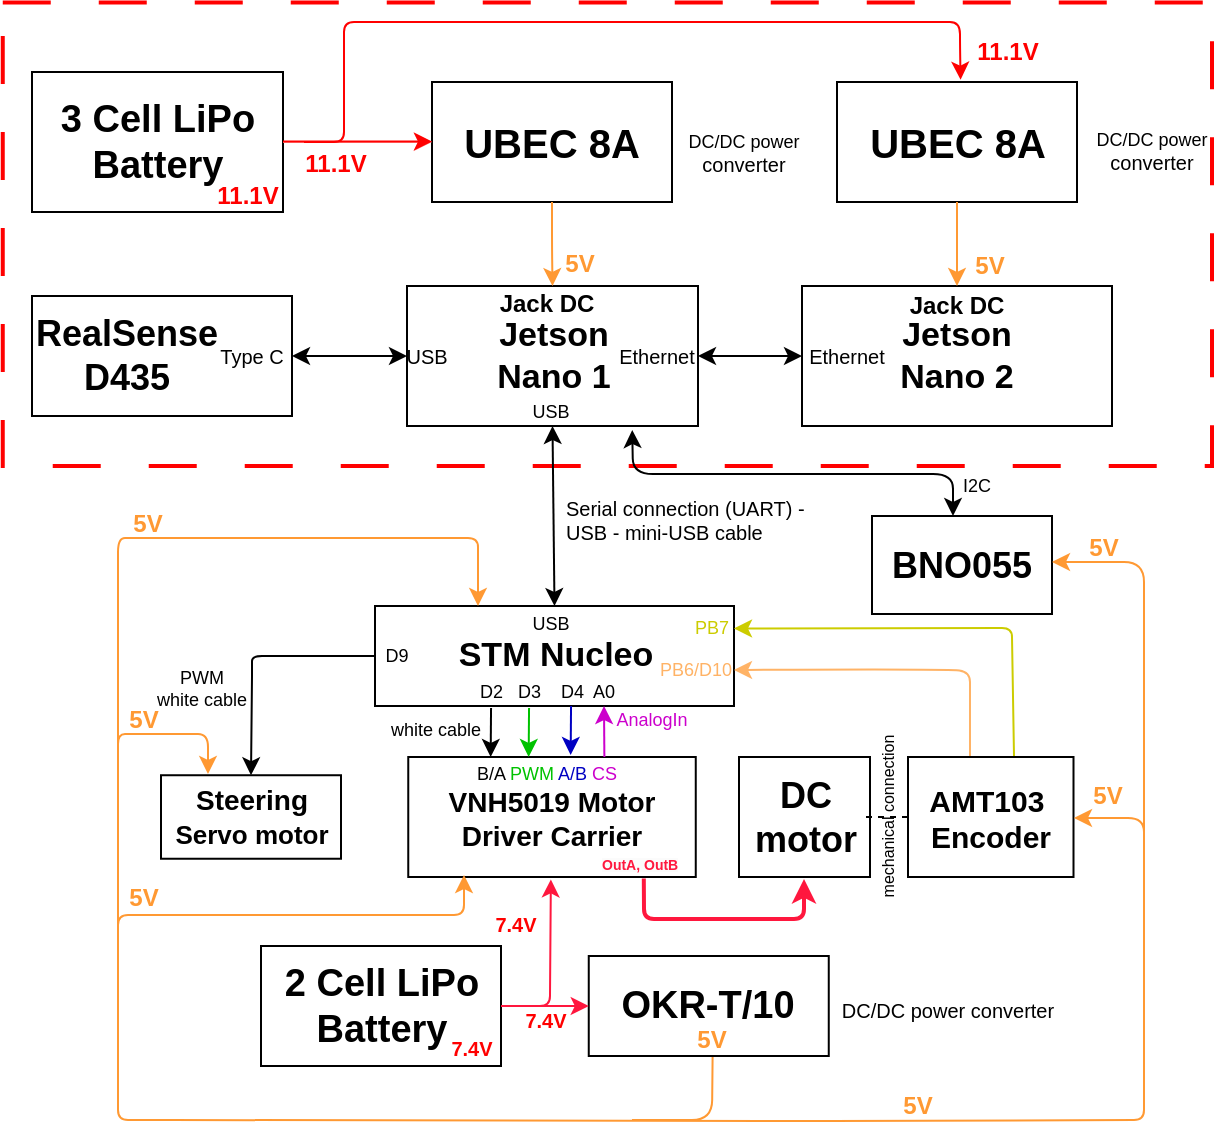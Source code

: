 <mxfile version="21.0.6" type="google"><diagram name="Page-1" id="26aviijhejgkpWva5UpD"><mxGraphModel grid="1" page="1" gridSize="10" guides="1" tooltips="1" connect="1" arrows="1" fold="1" pageScale="1" pageWidth="850" pageHeight="1100" math="0" shadow="0"><root><mxCell id="0"/><mxCell id="1" parent="0"/><mxCell id="Xjdbvp1AvMAKc51lzgk4-1" value="" style="rounded=0;whiteSpace=wrap;html=1;dashed=1;dashPattern=12 12;strokeWidth=2;strokeColor=#FF0000;" vertex="1" parent="1"><mxGeometry x="5.38" y="-1.75" width="604.62" height="231.75" as="geometry"/></mxCell><mxCell id="NX366wI_wWwzhS0xy80S-1" value="&lt;font size=&quot;1&quot; style=&quot;&quot;&gt;&lt;b style=&quot;font-size: 17px;&quot;&gt;Jetson &lt;br&gt;Nano 1&lt;/b&gt;&lt;/font&gt;" style="rounded=0;whiteSpace=wrap;html=1;" vertex="1" parent="1"><mxGeometry x="207.5" y="140" width="145.5" height="70" as="geometry"/></mxCell><mxCell id="NX366wI_wWwzhS0xy80S-7" value="&lt;div style=&quot;&quot;&gt;&lt;b style=&quot;font-size: 18px; background-color: initial;&quot;&gt;RealSense&lt;/b&gt;&lt;/div&gt;&lt;font style=&quot;font-size: 18px;&quot;&gt;&lt;div style=&quot;text-align: center;&quot;&gt;&lt;b style=&quot;background-color: initial;&quot;&gt;D435&lt;/b&gt;&lt;/div&gt;&lt;/font&gt;" style="rounded=0;whiteSpace=wrap;html=1;align=left;" vertex="1" parent="1"><mxGeometry x="20" y="145" width="130" height="60" as="geometry"/></mxCell><mxCell id="NX366wI_wWwzhS0xy80S-10" value="&lt;b style=&quot;font-size: 19px;&quot;&gt;3 Cell LiPo&lt;br style=&quot;font-size: 19px;&quot;&gt;Battery&lt;/b&gt;" style="rounded=0;whiteSpace=wrap;html=1;fontSize=19;" vertex="1" parent="1"><mxGeometry x="20" y="33" width="125.5" height="70" as="geometry"/></mxCell><mxCell id="NX366wI_wWwzhS0xy80S-12" value="&lt;font style=&quot;font-size: 12px;&quot;&gt;11.1V&lt;/font&gt;" style="text;html=1;strokeColor=none;fillColor=none;align=center;verticalAlign=middle;whiteSpace=wrap;rounded=0;fontSize=11;fontColor=#ff0000;fontStyle=1" vertex="1" parent="1"><mxGeometry x="108" y="85" width="40" height="20" as="geometry"/></mxCell><mxCell id="NX366wI_wWwzhS0xy80S-13" value="&lt;font style=&quot;font-size: 20px;&quot;&gt;UBEC 8A&lt;/font&gt;" style="rounded=0;whiteSpace=wrap;html=1;fontStyle=1" vertex="1" parent="1"><mxGeometry x="422.5" y="38" width="120" height="60" as="geometry"/></mxCell><mxCell id="RiyYANlnNusntao9J5rx-6" value="&lt;div style=&quot;&quot;&gt;&lt;b style=&quot;background-color: initial; border-color: var(--border-color); font-size: 17px;&quot;&gt;Jetson&lt;/b&gt;&lt;/div&gt;&lt;b style=&quot;border-color: var(--border-color); font-size: 17px;&quot;&gt;Nano 2&lt;/b&gt;" style="rounded=0;whiteSpace=wrap;html=1;align=center;" vertex="1" parent="1"><mxGeometry x="405" y="140" width="155" height="70" as="geometry"/></mxCell><mxCell id="RiyYANlnNusntao9J5rx-9" value="" style="curved=1;endArrow=classic;html=1;rounded=0;strokeColor=#FF9933;fontSize=16;fontColor=#ffc2c2;" edge="1" parent="1"><mxGeometry width="50" height="50" relative="1" as="geometry"><mxPoint x="94" y="557" as="sourcePoint"/><mxPoint x="108" y="384" as="targetPoint"/><Array as="points"><mxPoint x="73" y="557"/><mxPoint x="63" y="557"/><mxPoint x="63" y="547"/><mxPoint x="63" y="401"/><mxPoint x="63" y="374"/><mxPoint x="63" y="364"/><mxPoint x="70" y="364"/><mxPoint x="98" y="364"/><mxPoint x="108" y="364"/><mxPoint x="108" y="377"/></Array></mxGeometry></mxCell><mxCell id="RiyYANlnNusntao9J5rx-12" value="" style="endArrow=classic;startArrow=classic;html=1;rounded=0;strokeColor=#000000;fontSize=16;fontColor=#ffc2c2;entryX=0;entryY=0.5;entryDx=0;entryDy=0;exitX=1;exitY=0.5;exitDx=0;exitDy=0;" edge="1" parent="1" source="NX366wI_wWwzhS0xy80S-7" target="NX366wI_wWwzhS0xy80S-1"><mxGeometry width="50" height="50" relative="1" as="geometry"><mxPoint x="319" y="180" as="sourcePoint"/><mxPoint x="369" y="130" as="targetPoint"/></mxGeometry></mxCell><mxCell id="RiyYANlnNusntao9J5rx-13" value="" style="endArrow=classic;startArrow=classic;html=1;rounded=0;strokeColor=#000000;fontSize=16;fontColor=#ffc2c2;entryX=0;entryY=0.5;entryDx=0;entryDy=0;exitX=1;exitY=0.5;exitDx=0;exitDy=0;" edge="1" parent="1" source="NX366wI_wWwzhS0xy80S-1" target="RiyYANlnNusntao9J5rx-6"><mxGeometry width="50" height="50" relative="1" as="geometry"><mxPoint x="323.5" y="179.8" as="sourcePoint"/><mxPoint x="363.5" y="179.8" as="targetPoint"/></mxGeometry></mxCell><mxCell id="RiyYANlnNusntao9J5rx-17" value="&lt;font color=&quot;#ff9933&quot; style=&quot;font-size: 12px;&quot;&gt;5V&lt;/font&gt;" style="text;html=1;strokeColor=none;fillColor=none;align=center;verticalAlign=middle;whiteSpace=wrap;rounded=0;fontSize=11;fontColor=#ff0000;fontStyle=1" vertex="1" parent="1"><mxGeometry x="56" y="347" width="40" height="20" as="geometry"/></mxCell><mxCell id="RiyYANlnNusntao9J5rx-19" value="&lt;font color=&quot;#ff9933&quot; style=&quot;font-size: 12px;&quot;&gt;5V&lt;/font&gt;" style="text;html=1;strokeColor=none;fillColor=none;align=center;verticalAlign=middle;whiteSpace=wrap;rounded=0;fontSize=11;fontColor=#ff0000;fontStyle=1" vertex="1" parent="1"><mxGeometry x="479.38" y="120" width="40" height="20" as="geometry"/></mxCell><mxCell id="RiyYANlnNusntao9J5rx-31" value="Serial connection (UART) - &lt;br&gt;USB - mini-USB cable" style="text;html=1;strokeColor=none;fillColor=none;align=left;verticalAlign=middle;whiteSpace=wrap;rounded=0;fontSize=10;fontColor=#000000;" vertex="1" parent="1"><mxGeometry x="285.38" y="249" width="150" height="15" as="geometry"/></mxCell><mxCell id="RiyYANlnNusntao9J5rx-33" value="&lt;font color=&quot;#000000&quot; style=&quot;font-weight: normal; font-size: 9px;&quot;&gt;USB&lt;/font&gt;" style="text;html=1;strokeColor=none;fillColor=none;align=center;verticalAlign=middle;whiteSpace=wrap;rounded=0;fontSize=11;fontColor=#ff0000;fontStyle=1" vertex="1" parent="1"><mxGeometry x="263.5" y="194" width="31" height="16" as="geometry"/></mxCell><mxCell id="RiyYANlnNusntao9J5rx-34" value="&lt;font color=&quot;#000000&quot; style=&quot;font-weight: normal; font-size: 10px;&quot;&gt;USB&lt;/font&gt;" style="text;html=1;strokeColor=none;fillColor=none;align=center;verticalAlign=middle;whiteSpace=wrap;rounded=0;fontSize=11;fontColor=#ff0000;fontStyle=1" vertex="1" parent="1"><mxGeometry x="263.5" y="300" width="31" height="16" as="geometry"/></mxCell><mxCell id="RiyYANlnNusntao9J5rx-35" value="&lt;font color=&quot;#000000&quot; style=&quot;font-size: 12px;&quot;&gt;Jack DC&lt;/font&gt;" style="text;html=1;strokeColor=none;fillColor=none;align=center;verticalAlign=middle;whiteSpace=wrap;rounded=0;fontSize=11;fontColor=#ff0000;fontStyle=1" vertex="1" parent="1"><mxGeometry x="455" y="140" width="55" height="20" as="geometry"/></mxCell><mxCell id="RiyYANlnNusntao9J5rx-36" value="&lt;font color=&quot;#000000&quot; style=&quot;font-weight: normal; font-size: 10px;&quot;&gt;USB&lt;/font&gt;" style="text;html=1;strokeColor=none;fillColor=none;align=center;verticalAlign=middle;whiteSpace=wrap;rounded=0;fontSize=11;fontColor=#ff0000;fontStyle=1" vertex="1" parent="1"><mxGeometry x="202" y="167" width="31" height="16" as="geometry"/></mxCell><mxCell id="RiyYANlnNusntao9J5rx-37" value="&lt;font color=&quot;#000000&quot; style=&quot;font-weight: normal; font-size: 10px;&quot;&gt;Type C&lt;/font&gt;" style="text;html=1;strokeColor=none;fillColor=none;align=center;verticalAlign=middle;whiteSpace=wrap;rounded=0;fontSize=11;fontColor=#ff0000;fontStyle=1" vertex="1" parent="1"><mxGeometry x="110" y="167" width="40" height="16" as="geometry"/></mxCell><mxCell id="VMyfgvISSmfq9aPnLF79-22" value="&lt;font style=&quot;font-size: 20px;&quot;&gt;UBEC 8A&lt;/font&gt;" style="rounded=0;whiteSpace=wrap;html=1;fontStyle=1" vertex="1" parent="1"><mxGeometry x="220" y="38" width="120" height="60" as="geometry"/></mxCell><mxCell id="VMyfgvISSmfq9aPnLF79-24" value="&lt;b&gt;OKR-T/10&lt;/b&gt;" style="rounded=0;whiteSpace=wrap;html=1;fontSize=19;" vertex="1" parent="1"><mxGeometry x="298.38" y="475" width="120" height="50" as="geometry"/></mxCell><mxCell id="VMyfgvISSmfq9aPnLF79-27" value="&lt;b style=&quot;font-size: 18px;&quot;&gt;DC &lt;br&gt;motor&lt;/b&gt;" style="rounded=0;whiteSpace=wrap;html=1;fontSize=13;" vertex="1" parent="1"><mxGeometry x="373.5" y="375.5" width="65.5" height="60" as="geometry"/></mxCell><mxCell id="VMyfgvISSmfq9aPnLF79-26" value="" style="endArrow=none;dashed=1;html=1;rounded=0;fontSize=15;entryX=0;entryY=0.5;entryDx=0;entryDy=0;exitX=1;exitY=0.5;exitDx=0;exitDy=0;" edge="1" parent="1" target="VMyfgvISSmfq9aPnLF79-30"><mxGeometry width="50" height="50" relative="1" as="geometry"><mxPoint x="437" y="405.5" as="sourcePoint"/><mxPoint x="471" y="405.25" as="targetPoint"/></mxGeometry></mxCell><mxCell id="VMyfgvISSmfq9aPnLF79-21" value="&lt;font size=&quot;1&quot; style=&quot;&quot;&gt;&lt;b style=&quot;font-size: 18px;&quot;&gt;BNO055&lt;/b&gt;&lt;/font&gt;" style="rounded=0;whiteSpace=wrap;html=1;fontSize=13;" vertex="1" parent="1"><mxGeometry x="440" y="255" width="90" height="49" as="geometry"/></mxCell><mxCell id="NX366wI_wWwzhS0xy80S-8" value="&lt;b style=&quot;font-size: 17px;&quot;&gt;&lt;font style=&quot;font-size: 17px;&quot;&gt;STM Nucleo&lt;br&gt;&lt;/font&gt;&lt;/b&gt;" style="rounded=0;whiteSpace=wrap;html=1;align=center;" vertex="1" parent="1"><mxGeometry x="191.5" y="300" width="179.5" height="50" as="geometry"/></mxCell><mxCell id="RiyYANlnNusntao9J5rx-30" value="&lt;font style=&quot;font-size: 10px;&quot; color=&quot;#000000&quot;&gt;DC/DC power converter&lt;/font&gt;" style="text;html=1;strokeColor=none;fillColor=none;align=center;verticalAlign=middle;whiteSpace=wrap;rounded=0;fontSize=16;fontColor=#ffc2c2;" vertex="1" parent="1"><mxGeometry x="418.38" y="485" width="120" height="30" as="geometry"/></mxCell><mxCell id="VMyfgvISSmfq9aPnLF79-6" value="&lt;font style=&quot;font-size: 9px;&quot;&gt;D2&amp;nbsp; &amp;nbsp;D3&amp;nbsp; &amp;nbsp; D4&amp;nbsp; A0&lt;/font&gt;" style="text;html=1;strokeColor=none;fillColor=none;align=left;verticalAlign=middle;whiteSpace=wrap;rounded=0;fontSize=13;" vertex="1" parent="1"><mxGeometry x="242" y="325.5" width="109" height="30" as="geometry"/></mxCell><mxCell id="VMyfgvISSmfq9aPnLF79-23" value="&lt;b style=&quot;font-size: 19px;&quot;&gt;2 Cell LiPo&lt;br style=&quot;font-size: 19px;&quot;&gt;Battery&lt;/b&gt;" style="rounded=0;whiteSpace=wrap;html=1;fontSize=19;" vertex="1" parent="1"><mxGeometry x="134.5" y="470" width="120" height="60" as="geometry"/></mxCell><mxCell id="VMyfgvISSmfq9aPnLF79-30" value="&lt;b style=&quot;border-color: var(--border-color); font-size: 15px;&quot;&gt;AMT103&amp;nbsp;&lt;br style=&quot;border-color: var(--border-color);&quot;&gt;Encoder&lt;/b&gt;" style="rounded=0;whiteSpace=wrap;html=1;fontSize=13;" vertex="1" parent="1"><mxGeometry x="458" y="375.5" width="82.75" height="60" as="geometry"/></mxCell><mxCell id="VMyfgvISSmfq9aPnLF79-35" value="&lt;font style=&quot;font-size: 8px;&quot;&gt;mechanical connection&lt;/font&gt;" style="text;html=1;strokeColor=none;fillColor=none;align=center;verticalAlign=middle;whiteSpace=wrap;rounded=0;fontSize=15;horizontal=0;fontFamily=Helvetica;" vertex="1" parent="1"><mxGeometry x="440.63" y="335.5" width="7.75" height="140" as="geometry"/></mxCell><mxCell id="VMyfgvISSmfq9aPnLF79-38" value="&lt;b style=&quot;border-color: var(--border-color); font-size: 14px;&quot;&gt;VNH5019 Motor&lt;br style=&quot;border-color: var(--border-color); font-size: 14px;&quot;&gt;Driver Carrier&lt;/b&gt;" style="rounded=0;whiteSpace=wrap;html=1;fontSize=14;" vertex="1" parent="1"><mxGeometry x="208.13" y="375.5" width="143.75" height="60" as="geometry"/></mxCell><mxCell id="VMyfgvISSmfq9aPnLF79-41" value="" style="curved=1;endArrow=classic;html=1;rounded=0;strokeColor=#FF173E;strokeWidth=2;fontFamily=Helvetica;fontSize=14;exitX=0.458;exitY=0.99;exitDx=0;exitDy=0;exitPerimeter=0;" edge="1" parent="1"><mxGeometry width="50" height="50" relative="1" as="geometry"><mxPoint x="325.9" y="436.3" as="sourcePoint"/><mxPoint x="406" y="436.5" as="targetPoint"/><Array as="points"><mxPoint x="326" y="446.5"/><mxPoint x="326" y="456.5"/><mxPoint x="336" y="456.5"/><mxPoint x="356" y="456.5"/><mxPoint x="396" y="456.5"/><mxPoint x="406" y="456.5"/><mxPoint x="406" y="446.5"/></Array></mxGeometry></mxCell><mxCell id="VMyfgvISSmfq9aPnLF79-44" value="&lt;b&gt;Steering&lt;br style=&quot;border-color: var(--border-color); font-size: 13px;&quot;&gt;&lt;span style=&quot;font-size: 13px;&quot;&gt;Servo motor&lt;/span&gt;&lt;/b&gt;" style="rounded=0;whiteSpace=wrap;html=1;fontSize=14;" vertex="1" parent="1"><mxGeometry x="84.5" y="384.62" width="90" height="41.75" as="geometry"/></mxCell><mxCell id="VMyfgvISSmfq9aPnLF79-48" value="" style="curved=1;endArrow=classic;html=1;rounded=0;strokeColor=#000000;strokeWidth=1;fontFamily=Helvetica;fontSize=7;fontColor=#000000;entryX=0.5;entryY=0;entryDx=0;entryDy=0;exitX=0;exitY=0.5;exitDx=0;exitDy=0;" edge="1" parent="1" source="VMyfgvISSmfq9aPnLF79-50" target="VMyfgvISSmfq9aPnLF79-44"><mxGeometry width="50" height="50" relative="1" as="geometry"><mxPoint x="190" y="330" as="sourcePoint"/><mxPoint x="130" y="380" as="targetPoint"/><Array as="points"><mxPoint x="140" y="325"/><mxPoint x="130" y="325"/><mxPoint x="130" y="330"/><mxPoint x="130" y="340"/></Array></mxGeometry></mxCell><mxCell id="VMyfgvISSmfq9aPnLF79-50" value="&lt;font style=&quot;font-size: 9px;&quot;&gt;D9&lt;/font&gt;" style="text;html=1;strokeColor=none;fillColor=none;align=center;verticalAlign=middle;whiteSpace=wrap;rounded=0;fontSize=7;fontFamily=Helvetica;fontColor=#000000;" vertex="1" parent="1"><mxGeometry x="191.5" y="317.5" width="21" height="15" as="geometry"/></mxCell><mxCell id="VMyfgvISSmfq9aPnLF79-51" value="" style="endArrow=classic;startArrow=classic;html=1;rounded=0;strokeColor=#000000;strokeWidth=1;fontFamily=Helvetica;fontSize=9;fontColor=#000000;exitX=0.5;exitY=0;exitDx=0;exitDy=0;entryX=0.5;entryY=1;entryDx=0;entryDy=0;" edge="1" parent="1" source="NX366wI_wWwzhS0xy80S-8" target="NX366wI_wWwzhS0xy80S-1"><mxGeometry width="50" height="50" relative="1" as="geometry"><mxPoint x="280" y="300" as="sourcePoint"/><mxPoint x="280" y="249" as="targetPoint"/></mxGeometry></mxCell><mxCell id="VMyfgvISSmfq9aPnLF79-52" value="&lt;font color=&quot;#000000&quot; style=&quot;font-weight: normal; font-size: 9px;&quot;&gt;USB&lt;/font&gt;" style="text;html=1;strokeColor=none;fillColor=none;align=center;verticalAlign=middle;whiteSpace=wrap;rounded=0;fontSize=11;fontColor=#ff0000;fontStyle=1" vertex="1" parent="1"><mxGeometry x="263.5" y="300" width="31" height="16" as="geometry"/></mxCell><mxCell id="VMyfgvISSmfq9aPnLF79-53" value="&lt;font color=&quot;#cccc00&quot;&gt;PB7&lt;/font&gt;" style="text;html=1;strokeColor=none;fillColor=none;align=center;verticalAlign=middle;whiteSpace=wrap;rounded=0;fontSize=9;fontFamily=Helvetica;fontColor=#000000;" vertex="1" parent="1"><mxGeometry x="345" y="304" width="30" height="14.5" as="geometry"/></mxCell><mxCell id="VMyfgvISSmfq9aPnLF79-55" value="&lt;font color=&quot;#ffb366&quot;&gt;PB6/D10&lt;/font&gt;" style="text;html=1;strokeColor=none;fillColor=none;align=center;verticalAlign=middle;whiteSpace=wrap;rounded=0;fontSize=9;fontFamily=Helvetica;fontColor=#000000;" vertex="1" parent="1"><mxGeometry x="337" y="325" width="30" height="14.5" as="geometry"/></mxCell><mxCell id="VMyfgvISSmfq9aPnLF79-9" value="&lt;font style=&quot;font-size: 9px;&quot;&gt;B/A &lt;font color=&quot;#00c200&quot;&gt;PWM&lt;/font&gt; &lt;font color=&quot;#0000c2&quot;&gt;A/B&lt;/font&gt; &lt;font color=&quot;#cc00cc&quot;&gt;CS&lt;/font&gt;&lt;/font&gt;" style="text;html=1;strokeColor=none;fillColor=none;align=center;verticalAlign=middle;whiteSpace=wrap;rounded=0;fontSize=13;" vertex="1" parent="1"><mxGeometry x="223" y="367" width="109" height="30" as="geometry"/></mxCell><mxCell id="VMyfgvISSmfq9aPnLF79-56" value="" style="endArrow=classic;html=1;rounded=0;strokeColor=#FF173E;strokeWidth=1;fontFamily=Helvetica;fontSize=9;fontColor=#000000;entryX=0;entryY=0.5;entryDx=0;entryDy=0;exitX=1;exitY=0.5;exitDx=0;exitDy=0;" edge="1" parent="1" source="VMyfgvISSmfq9aPnLF79-23" target="VMyfgvISSmfq9aPnLF79-24"><mxGeometry width="50" height="50" relative="1" as="geometry"><mxPoint x="263.5" y="500" as="sourcePoint"/><mxPoint x="313.5" y="450" as="targetPoint"/></mxGeometry></mxCell><mxCell id="VMyfgvISSmfq9aPnLF79-58" value="" style="curved=1;endArrow=classic;html=1;rounded=0;strokeColor=#FF173E;strokeWidth=1;fontFamily=Helvetica;fontSize=9;fontColor=#000000;entryX=0.503;entryY=1.02;entryDx=0;entryDy=0;entryPerimeter=0;" edge="1" parent="1"><mxGeometry width="50" height="50" relative="1" as="geometry"><mxPoint x="262.5" y="500" as="sourcePoint"/><mxPoint x="279.436" y="436.7" as="targetPoint"/><Array as="points"><mxPoint x="269" y="500"/><mxPoint x="279" y="500"/><mxPoint x="279" y="490"/></Array></mxGeometry></mxCell><mxCell id="VMyfgvISSmfq9aPnLF79-59" value="&lt;font style=&quot;font-size: 10px;&quot;&gt;7.4V&lt;/font&gt;" style="text;html=1;strokeColor=none;fillColor=none;align=center;verticalAlign=middle;whiteSpace=wrap;rounded=0;fontSize=11;fontColor=#ff0000;fontStyle=1" vertex="1" parent="1"><mxGeometry x="242" y="449" width="40" height="20" as="geometry"/></mxCell><mxCell id="VMyfgvISSmfq9aPnLF79-60" value="&lt;font style=&quot;font-size: 10px;&quot;&gt;7.4V&lt;/font&gt;" style="text;html=1;strokeColor=none;fillColor=none;align=center;verticalAlign=middle;whiteSpace=wrap;rounded=0;fontSize=11;fontColor=#ff0000;fontStyle=1" vertex="1" parent="1"><mxGeometry x="220" y="511" width="40" height="20" as="geometry"/></mxCell><mxCell id="VMyfgvISSmfq9aPnLF79-61" value="&lt;font style=&quot;font-size: 10px;&quot;&gt;7.4V&lt;/font&gt;" style="text;html=1;strokeColor=none;fillColor=none;align=center;verticalAlign=middle;whiteSpace=wrap;rounded=0;fontSize=11;fontColor=#ff0000;fontStyle=1" vertex="1" parent="1"><mxGeometry x="257" y="497" width="40" height="20" as="geometry"/></mxCell><mxCell id="VMyfgvISSmfq9aPnLF79-68" value="&lt;b style=&quot;border-color: var(--border-color); color: rgb(255, 23, 62); font-family: Helvetica; font-size: 7px; font-style: normal; font-variant-ligatures: normal; font-variant-caps: normal; letter-spacing: normal; orphans: 2; text-align: center; text-indent: 0px; text-transform: none; widows: 2; word-spacing: 0px; -webkit-text-stroke-width: 0px; background-color: rgb(251, 251, 251); text-decoration-thickness: initial; text-decoration-style: initial; text-decoration-color: initial;&quot;&gt;OutA, OutB&lt;/b&gt;" style="text;whiteSpace=wrap;html=1;fontSize=10;fontFamily=Helvetica;fontColor=#000000;" vertex="1" parent="1"><mxGeometry x="303" y="415.5" width="50" height="20" as="geometry"/></mxCell><mxCell id="VMyfgvISSmfq9aPnLF79-72" value="" style="curved=1;endArrow=classic;html=1;rounded=1;strokeColor=#FF9933;strokeWidth=1;fontFamily=Helvetica;fontSize=10;fontColor=#000000;" edge="1" parent="1"><mxGeometry width="50" height="50" relative="1" as="geometry"><mxPoint x="63" y="472.5" as="sourcePoint"/><mxPoint x="236" y="434.5" as="targetPoint"/><Array as="points"><mxPoint x="63" y="464.5"/><mxPoint x="63" y="454.5"/><mxPoint x="73" y="454.5"/><mxPoint x="226" y="454.5"/><mxPoint x="236" y="454.5"/><mxPoint x="236" y="444.5"/></Array></mxGeometry></mxCell><mxCell id="VMyfgvISSmfq9aPnLF79-73" value="&lt;font color=&quot;#ff9933&quot; style=&quot;font-size: 12px;&quot;&gt;5V&lt;/font&gt;" style="text;html=1;strokeColor=none;fillColor=none;align=center;verticalAlign=middle;whiteSpace=wrap;rounded=0;fontSize=11;fontColor=#ff0000;fontStyle=1" vertex="1" parent="1"><mxGeometry x="56" y="435.5" width="40" height="20" as="geometry"/></mxCell><mxCell id="VMyfgvISSmfq9aPnLF79-75" value="" style="curved=1;endArrow=classic;html=1;rounded=1;strokeColor=#FF9933;strokeWidth=1;fontFamily=Helvetica;fontSize=10;fontColor=#000000;" edge="1" parent="1"><mxGeometry width="50" height="50" relative="1" as="geometry"><mxPoint x="90" y="557" as="sourcePoint"/><mxPoint x="541" y="406" as="targetPoint"/><Array as="points"><mxPoint x="274.13" y="558"/><mxPoint x="566" y="557"/><mxPoint x="576" y="557"/><mxPoint x="576" y="547"/><mxPoint x="576" y="420"/><mxPoint x="576" y="406"/><mxPoint x="560" y="406"/></Array></mxGeometry></mxCell><mxCell id="VMyfgvISSmfq9aPnLF79-79" value="" style="curved=1;endArrow=classic;html=1;rounded=1;strokeColor=#FF9933;strokeWidth=1;fontFamily=Helvetica;fontSize=10;fontColor=#000000;" edge="1" parent="1"><mxGeometry width="50" height="50" relative="1" as="geometry"><mxPoint x="576" y="430" as="sourcePoint"/><mxPoint x="530" y="278" as="targetPoint"/><Array as="points"><mxPoint x="576" y="298"/><mxPoint x="576" y="278"/><mxPoint x="556" y="278"/></Array></mxGeometry></mxCell><mxCell id="VMyfgvISSmfq9aPnLF79-80" value="&lt;font color=&quot;#ff9933&quot; style=&quot;font-size: 12px;&quot;&gt;5V&lt;/font&gt;" style="text;html=1;strokeColor=none;fillColor=none;align=center;verticalAlign=middle;whiteSpace=wrap;rounded=0;fontSize=11;fontColor=#ff0000;fontStyle=1" vertex="1" parent="1"><mxGeometry x="538.38" y="384.62" width="40" height="20" as="geometry"/></mxCell><mxCell id="VMyfgvISSmfq9aPnLF79-81" value="&lt;font color=&quot;#ff9933&quot; style=&quot;font-size: 12px;&quot;&gt;5V&lt;/font&gt;" style="text;html=1;strokeColor=none;fillColor=none;align=center;verticalAlign=middle;whiteSpace=wrap;rounded=0;fontSize=11;fontColor=#ff0000;fontStyle=1" vertex="1" parent="1"><mxGeometry x="536.38" y="261" width="40" height="20" as="geometry"/></mxCell><mxCell id="VMyfgvISSmfq9aPnLF79-85" value="" style="endArrow=none;html=1;rounded=1;strokeColor=#FF9933;strokeWidth=1;fontFamily=Helvetica;fontSize=18;fontColor=#000000;entryX=0.516;entryY=1.01;entryDx=0;entryDy=0;entryPerimeter=0;" edge="1" parent="1" target="VMyfgvISSmfq9aPnLF79-24"><mxGeometry width="50" height="50" relative="1" as="geometry"><mxPoint x="320" y="557" as="sourcePoint"/><mxPoint x="360" y="522" as="targetPoint"/><Array as="points"><mxPoint x="360" y="557"/></Array></mxGeometry></mxCell><mxCell id="VMyfgvISSmfq9aPnLF79-86" value="&lt;font color=&quot;#ff9933&quot; style=&quot;font-size: 12px;&quot;&gt;5V&lt;/font&gt;" style="text;html=1;strokeColor=none;fillColor=none;align=center;verticalAlign=middle;whiteSpace=wrap;rounded=0;fontSize=11;fontColor=#ff0000;fontStyle=1" vertex="1" parent="1"><mxGeometry x="340.38" y="507" width="40" height="20" as="geometry"/></mxCell><mxCell id="VMyfgvISSmfq9aPnLF79-87" value="&lt;font color=&quot;#ff9933&quot; style=&quot;font-size: 12px;&quot;&gt;5V&lt;/font&gt;" style="text;html=1;strokeColor=none;fillColor=none;align=center;verticalAlign=middle;whiteSpace=wrap;rounded=0;fontSize=11;fontColor=#ff0000;fontStyle=1" vertex="1" parent="1"><mxGeometry x="443" y="540" width="40" height="20" as="geometry"/></mxCell><mxCell id="VMyfgvISSmfq9aPnLF79-88" value="" style="curved=1;endArrow=classic;html=1;rounded=1;strokeColor=#FF9933;strokeWidth=1;fontFamily=Helvetica;fontSize=18;fontColor=#000000;" edge="1" parent="1"><mxGeometry width="50" height="50" relative="1" as="geometry"><mxPoint x="63" y="400" as="sourcePoint"/><mxPoint x="243" y="300" as="targetPoint"/><Array as="points"><mxPoint x="63" y="280"/><mxPoint x="63" y="266"/><mxPoint x="70" y="266"/><mxPoint x="233" y="266"/><mxPoint x="243" y="266"/><mxPoint x="243" y="275"/></Array></mxGeometry></mxCell><mxCell id="VMyfgvISSmfq9aPnLF79-90" value="&lt;font color=&quot;#ff9933&quot; style=&quot;font-size: 12px;&quot;&gt;5V&lt;/font&gt;" style="text;html=1;strokeColor=none;fillColor=none;align=center;verticalAlign=middle;whiteSpace=wrap;rounded=0;fontSize=11;fontColor=#ff0000;fontStyle=1" vertex="1" parent="1"><mxGeometry x="58" y="249" width="40" height="20" as="geometry"/></mxCell><mxCell id="VMyfgvISSmfq9aPnLF79-91" value="" style="endArrow=classic;html=1;rounded=1;strokeColor=#000000;strokeWidth=1;fontFamily=Helvetica;fontSize=18;fontColor=#000000;" edge="1" parent="1"><mxGeometry width="50" height="50" relative="1" as="geometry"><mxPoint x="249.52" y="351" as="sourcePoint"/><mxPoint x="249.33" y="375.5" as="targetPoint"/></mxGeometry></mxCell><mxCell id="VMyfgvISSmfq9aPnLF79-92" value="" style="endArrow=classic;html=1;rounded=1;strokeColor=#00c200;strokeWidth=1;fontFamily=Helvetica;fontSize=18;fontColor=#000000;" edge="1" parent="1"><mxGeometry width="50" height="50" relative="1" as="geometry"><mxPoint x="268.52" y="351" as="sourcePoint"/><mxPoint x="268.33" y="375.5" as="targetPoint"/></mxGeometry></mxCell><mxCell id="VMyfgvISSmfq9aPnLF79-93" value="" style="endArrow=classic;html=1;rounded=1;strokeColor=#0000c2;strokeWidth=1;fontFamily=Helvetica;fontSize=18;fontColor=#000000;" edge="1" parent="1"><mxGeometry width="50" height="50" relative="1" as="geometry"><mxPoint x="289.52" y="350" as="sourcePoint"/><mxPoint x="289.33" y="374.5" as="targetPoint"/></mxGeometry></mxCell><mxCell id="VMyfgvISSmfq9aPnLF79-95" value="" style="endArrow=classic;html=1;rounded=1;strokeColor=#CC00CC;strokeWidth=1;fontFamily=Helvetica;fontSize=18;fontColor=#0000c2;" edge="1" parent="1"><mxGeometry width="50" height="50" relative="1" as="geometry"><mxPoint x="306.19" y="375.5" as="sourcePoint"/><mxPoint x="306" y="350" as="targetPoint"/></mxGeometry></mxCell><mxCell id="VMyfgvISSmfq9aPnLF79-96" value="&lt;font style=&quot;font-size: 9px;&quot;&gt;AnalogIn&lt;/font&gt;" style="text;html=1;strokeColor=none;fillColor=none;align=center;verticalAlign=middle;whiteSpace=wrap;rounded=0;fontSize=18;fontFamily=Helvetica;fontColor=#cc00cc;" vertex="1" parent="1"><mxGeometry x="315" y="349" width="30" height="10" as="geometry"/></mxCell><mxCell id="VMyfgvISSmfq9aPnLF79-97" value="" style="curved=1;endArrow=classic;html=1;rounded=1;strokeColor=#CCCC00;strokeWidth=1;fontFamily=Helvetica;fontSize=9;fontColor=#CCCC00;entryX=1;entryY=0.5;entryDx=0;entryDy=0;" edge="1" parent="1"><mxGeometry width="50" height="50" relative="1" as="geometry"><mxPoint x="511" y="375" as="sourcePoint"/><mxPoint x="371" y="311.25" as="targetPoint"/><Array as="points"><mxPoint x="510" y="320"/><mxPoint x="510" y="311"/><mxPoint x="500" y="311"/></Array></mxGeometry></mxCell><mxCell id="VMyfgvISSmfq9aPnLF79-98" value="" style="curved=1;endArrow=classic;html=1;rounded=1;strokeColor=#FFB366;strokeWidth=1;fontFamily=Helvetica;fontSize=9;fontColor=#ff8000;" edge="1" parent="1"><mxGeometry width="50" height="50" relative="1" as="geometry"><mxPoint x="489" y="375" as="sourcePoint"/><mxPoint x="371" y="332" as="targetPoint"/><Array as="points"><mxPoint x="489" y="343"/><mxPoint x="489" y="333"/><mxPoint x="478.38" y="331.5"/></Array></mxGeometry></mxCell><mxCell id="VMyfgvISSmfq9aPnLF79-100" value="&lt;font color=&quot;#000000&quot;&gt;PWM&lt;br&gt;white cable&lt;br&gt;&lt;/font&gt;" style="text;html=1;strokeColor=none;fillColor=none;align=center;verticalAlign=middle;whiteSpace=wrap;rounded=0;fontSize=9;fontFamily=Helvetica;fontColor=#ff8000;" vertex="1" parent="1"><mxGeometry x="74.5" y="325.5" width="60" height="30" as="geometry"/></mxCell><mxCell id="VMyfgvISSmfq9aPnLF79-102" value="&lt;font color=&quot;#000000&quot;&gt;white cable&lt;br&gt;&lt;/font&gt;" style="text;html=1;strokeColor=none;fillColor=none;align=center;verticalAlign=middle;whiteSpace=wrap;rounded=0;fontSize=9;fontFamily=Helvetica;fontColor=#ff8000;" vertex="1" parent="1"><mxGeometry x="191.5" y="347" width="60" height="30" as="geometry"/></mxCell><mxCell id="VMyfgvISSmfq9aPnLF79-104" value="" style="endArrow=classic;startArrow=classic;html=1;rounded=1;strokeColor=#000000;strokeWidth=1;fontFamily=Helvetica;fontSize=9;fontColor=#000000;exitX=0.774;exitY=1.029;exitDx=0;exitDy=0;exitPerimeter=0;" edge="1" parent="1" source="NX366wI_wWwzhS0xy80S-1"><mxGeometry width="50" height="50" relative="1" as="geometry"><mxPoint x="320.5" y="214" as="sourcePoint"/><mxPoint x="480.5" y="255" as="targetPoint"/><Array as="points"><mxPoint x="320.5" y="234"/><mxPoint x="480.5" y="234"/></Array></mxGeometry></mxCell><mxCell id="VMyfgvISSmfq9aPnLF79-105" value="I2C" style="text;html=1;strokeColor=none;fillColor=none;align=center;verticalAlign=middle;whiteSpace=wrap;rounded=0;fontSize=9;fontFamily=Helvetica;fontColor=#000000;" vertex="1" parent="1"><mxGeometry x="476.5" y="232" width="30.62" height="15" as="geometry"/></mxCell><mxCell id="VMyfgvISSmfq9aPnLF79-107" value="DC/DC power&lt;br style=&quot;border-color: var(--border-color); font-size: 10px;&quot;&gt;&lt;span style=&quot;font-size: 10px;&quot;&gt;converter&lt;/span&gt;" style="text;html=1;strokeColor=none;fillColor=none;align=center;verticalAlign=middle;whiteSpace=wrap;rounded=0;fontSize=9;fontFamily=Helvetica;fontColor=#000000;" vertex="1" parent="1"><mxGeometry x="550" y="58" width="60" height="30" as="geometry"/></mxCell><mxCell id="VMyfgvISSmfq9aPnLF79-108" value="DC/DC power&lt;br style=&quot;border-color: var(--border-color); font-size: 10px;&quot;&gt;&lt;span style=&quot;font-size: 10px;&quot;&gt;converter&lt;/span&gt;" style="text;html=1;strokeColor=none;fillColor=none;align=center;verticalAlign=middle;whiteSpace=wrap;rounded=0;fontSize=9;fontFamily=Helvetica;fontColor=#000000;" vertex="1" parent="1"><mxGeometry x="346" y="59" width="60" height="30" as="geometry"/></mxCell><mxCell id="VMyfgvISSmfq9aPnLF79-109" value="" style="endArrow=classic;html=1;rounded=1;strokeColor=#FF9933;strokeWidth=1;fontFamily=Helvetica;fontSize=9;fontColor=#000000;entryX=0.5;entryY=0;entryDx=0;entryDy=0;exitX=0.5;exitY=1;exitDx=0;exitDy=0;" edge="1" parent="1" source="VMyfgvISSmfq9aPnLF79-22" target="NX366wI_wWwzhS0xy80S-1"><mxGeometry width="50" height="50" relative="1" as="geometry"><mxPoint x="280" y="100" as="sourcePoint"/><mxPoint x="480" y="200" as="targetPoint"/><Array as="points"><mxPoint x="280" y="120"/></Array></mxGeometry></mxCell><mxCell id="VMyfgvISSmfq9aPnLF79-110" value="" style="endArrow=classic;html=1;rounded=1;strokeColor=#FF9933;strokeWidth=1;fontFamily=Helvetica;fontSize=9;fontColor=#ffa4a4;entryX=0.5;entryY=0;entryDx=0;entryDy=0;exitX=0.5;exitY=1;exitDx=0;exitDy=0;" edge="1" parent="1" source="NX366wI_wWwzhS0xy80S-13" target="RiyYANlnNusntao9J5rx-6"><mxGeometry width="50" height="50" relative="1" as="geometry"><mxPoint x="484.83" y="98" as="sourcePoint"/><mxPoint x="485.08" y="140" as="targetPoint"/></mxGeometry></mxCell><mxCell id="VMyfgvISSmfq9aPnLF79-111" value="&lt;font color=&quot;#ff9933&quot; style=&quot;font-size: 12px;&quot;&gt;5V&lt;/font&gt;" style="text;html=1;strokeColor=none;fillColor=none;align=center;verticalAlign=middle;whiteSpace=wrap;rounded=0;fontSize=11;fontColor=#ff0000;fontStyle=1" vertex="1" parent="1"><mxGeometry x="274" y="119" width="40" height="20" as="geometry"/></mxCell><mxCell id="VMyfgvISSmfq9aPnLF79-112" value="&lt;font color=&quot;#000000&quot; style=&quot;font-size: 12px;&quot;&gt;Jack DC&lt;/font&gt;" style="text;html=1;strokeColor=none;fillColor=none;align=center;verticalAlign=middle;whiteSpace=wrap;rounded=0;fontSize=11;fontColor=#ff0000;fontStyle=1" vertex="1" parent="1"><mxGeometry x="250" y="139" width="55" height="20" as="geometry"/></mxCell><mxCell id="VMyfgvISSmfq9aPnLF79-113" value="" style="endArrow=classic;html=1;rounded=1;strokeColor=#ffa4a4;strokeWidth=1;fontFamily=Helvetica;fontSize=9;fontColor=#ffa4a4;exitX=1;exitY=0.5;exitDx=0;exitDy=0;entryX=0;entryY=0.5;entryDx=0;entryDy=0;" edge="1" parent="1" source="NX366wI_wWwzhS0xy80S-10" target="VMyfgvISSmfq9aPnLF79-22"><mxGeometry width="50" height="50" relative="1" as="geometry"><mxPoint x="250" y="60" as="sourcePoint"/><mxPoint x="300" y="10" as="targetPoint"/></mxGeometry></mxCell><mxCell id="VMyfgvISSmfq9aPnLF79-114" value="" style="curved=1;endArrow=classic;html=1;rounded=1;strokeColor=#ff0000;strokeWidth=1;fontFamily=Helvetica;fontSize=9;fontColor=#ffa4a4;entryX=0.565;entryY=-0.019;entryDx=0;entryDy=0;entryPerimeter=0;" edge="1" parent="1"><mxGeometry width="50" height="50" relative="1" as="geometry"><mxPoint x="156" y="68" as="sourcePoint"/><mxPoint x="484.3" y="36.86" as="targetPoint"/><Array as="points"><mxPoint x="166" y="68"/><mxPoint x="176" y="68"/><mxPoint x="176" y="58"/><mxPoint x="176" y="18"/><mxPoint x="176" y="8"/><mxPoint x="186" y="8"/><mxPoint x="474" y="8"/><mxPoint x="484" y="8"/><mxPoint x="484" y="20"/></Array></mxGeometry></mxCell><mxCell id="VMyfgvISSmfq9aPnLF79-115" value="" style="endArrow=classic;html=1;rounded=1;strokeColor=#ff0000;strokeWidth=1;fontFamily=Helvetica;fontSize=9;fontColor=#ffa4a4;exitX=1;exitY=0.5;exitDx=0;exitDy=0;entryX=0;entryY=0.5;entryDx=0;entryDy=0;" edge="1" parent="1"><mxGeometry width="50" height="50" relative="1" as="geometry"><mxPoint x="145.5" y="67.76" as="sourcePoint"/><mxPoint x="220" y="67.76" as="targetPoint"/></mxGeometry></mxCell><mxCell id="VMyfgvISSmfq9aPnLF79-116" value="&lt;font style=&quot;font-size: 12px;&quot;&gt;11.1V&lt;/font&gt;" style="text;html=1;strokeColor=none;fillColor=none;align=center;verticalAlign=middle;whiteSpace=wrap;rounded=0;fontSize=11;fontColor=#ff0000;fontStyle=1" vertex="1" parent="1"><mxGeometry x="151.5" y="69" width="40" height="20" as="geometry"/></mxCell><mxCell id="VMyfgvISSmfq9aPnLF79-117" value="&lt;font style=&quot;font-size: 12px;&quot;&gt;11.1V&lt;/font&gt;" style="text;html=1;strokeColor=none;fillColor=none;align=center;verticalAlign=middle;whiteSpace=wrap;rounded=0;fontSize=11;fontColor=#ff0000;fontStyle=1" vertex="1" parent="1"><mxGeometry x="488" y="13" width="40" height="20" as="geometry"/></mxCell><mxCell id="VMyfgvISSmfq9aPnLF79-118" value="&lt;font color=&quot;#000000&quot; style=&quot;font-weight: normal; font-size: 10px;&quot;&gt;Ethernet&lt;/font&gt;" style="text;html=1;strokeColor=none;fillColor=none;align=center;verticalAlign=middle;whiteSpace=wrap;rounded=0;fontSize=11;fontColor=#ff0000;fontStyle=1" vertex="1" parent="1"><mxGeometry x="317" y="167" width="31" height="16" as="geometry"/></mxCell><mxCell id="VMyfgvISSmfq9aPnLF79-119" value="&lt;font color=&quot;#000000&quot; style=&quot;font-weight: normal; font-size: 10px;&quot;&gt;Ethernet&lt;/font&gt;" style="text;html=1;strokeColor=none;fillColor=none;align=center;verticalAlign=middle;whiteSpace=wrap;rounded=0;fontSize=11;fontColor=#ff0000;fontStyle=1" vertex="1" parent="1"><mxGeometry x="412" y="167" width="31" height="16" as="geometry"/></mxCell></root></mxGraphModel></diagram></mxfile>